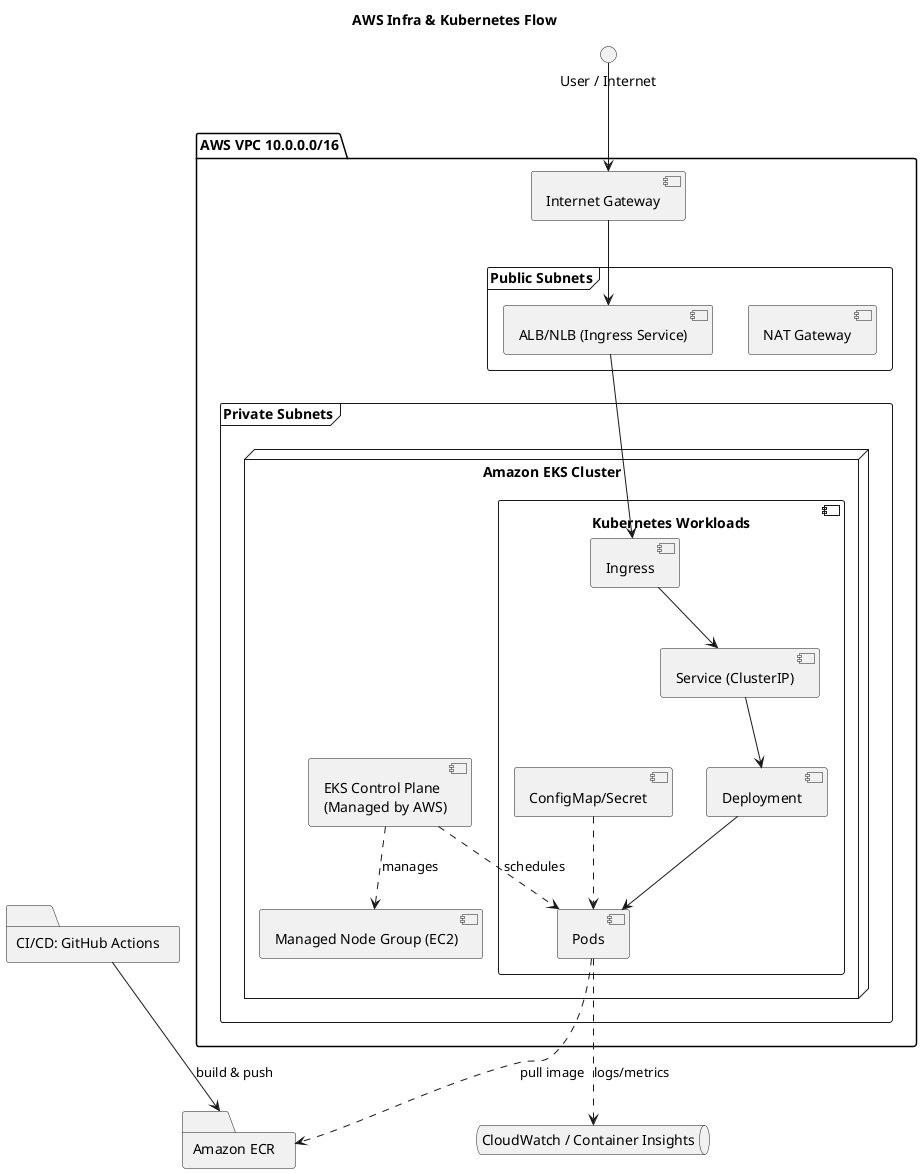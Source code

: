 @startuml
skinparam defaultFontName Monospace
skinparam shadowing false
title AWS Infra & Kubernetes Flow

folder "AWS VPC 10.0.0.0/16" {
  [Internet Gateway] as IGW
  frame "Public Subnets" {
    [ALB/NLB (Ingress Service)] as ALB
    [NAT Gateway] as NAT
  }
  frame "Private Subnets" {
    node "Amazon EKS Cluster" {
      [EKS Control Plane\n(Managed by AWS)] as CP
      [Managed Node Group (EC2)] as N1
      component "Kubernetes Workloads" {
        [Ingress] as Ingress
        [Service (ClusterIP)] as Svc
        [Deployment] as Deploy
        [Pods] as Pods
        [ConfigMap/Secret] as Cfg
      }
    }
  }
}

folder "Amazon ECR" as ECR
queue "CloudWatch / Container Insights" as CW
folder "CI/CD: GitHub Actions" as CI
() "User / Internet" as Internet

Internet --> IGW
IGW --> ALB
ALB --> Ingress
Ingress --> Svc
Svc --> Deploy
Deploy --> Pods
Cfg ..> Pods
CP ..> N1 : manages
CP ..> Pods : schedules
NAT -[hidden]-> Pods
Pods ..> ECR : pull image
Pods ..> CW  : logs/metrics
CI --> ECR : build & push
@enduml
